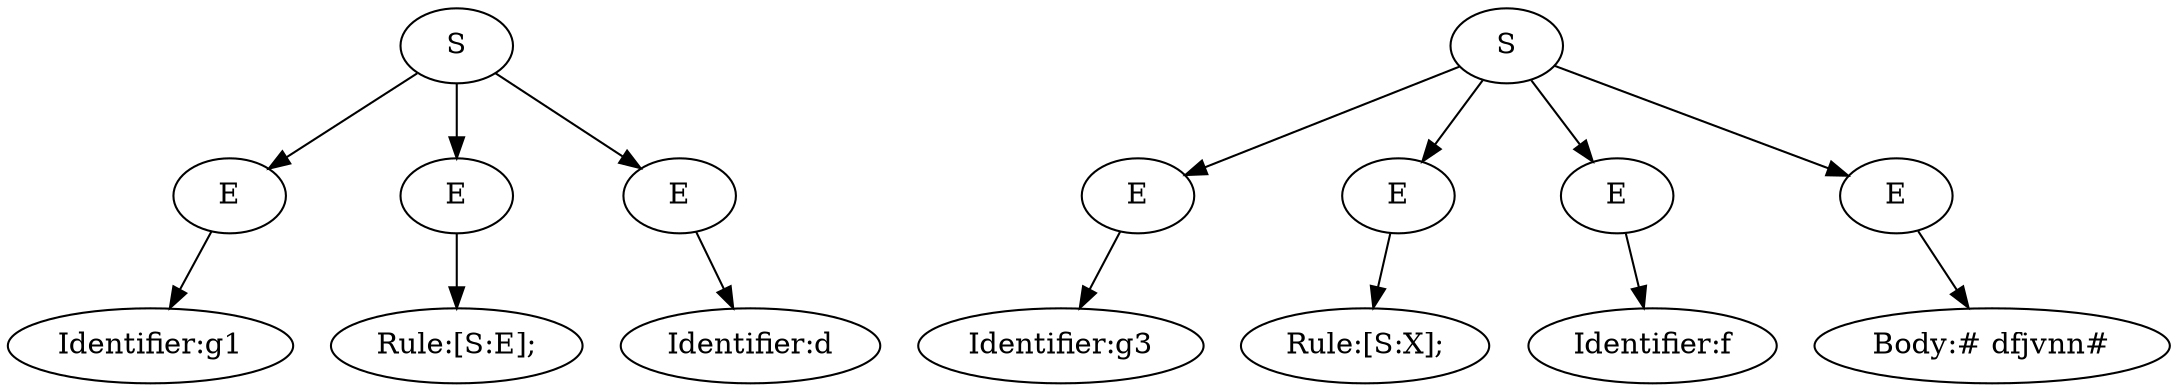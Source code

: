 digraph G { ordering=out 
n0 [ label = "Identifier:g1"];
n1 [ label = "E"];
n1->n0;
n2 [ label = "Rule:[S:E];"];
n3 [ label = "E"];
n3->n2;
n4 [ label = "Identifier:d"];
n5 [ label = "E"];
n5->n4;
n6 [ label = "S"];
n6->n1;
n6->n3;
n6->n5;
n7 [ label = "Identifier:g3"];
n8 [ label = "E"];
n8->n7;
n9 [ label = "Rule:[S:X];"];
n10 [ label = "E"];
n10->n9;
n11 [ label = "Identifier:f"];
n12 [ label = "E"];
n12->n11;
n13 [ label = "Body:# dfjvnn#"];
n14 [ label = "E"];
n14->n13;
n15 [ label = "S"];
n15->n8;
n15->n10;
n15->n12;
n15->n14;
}